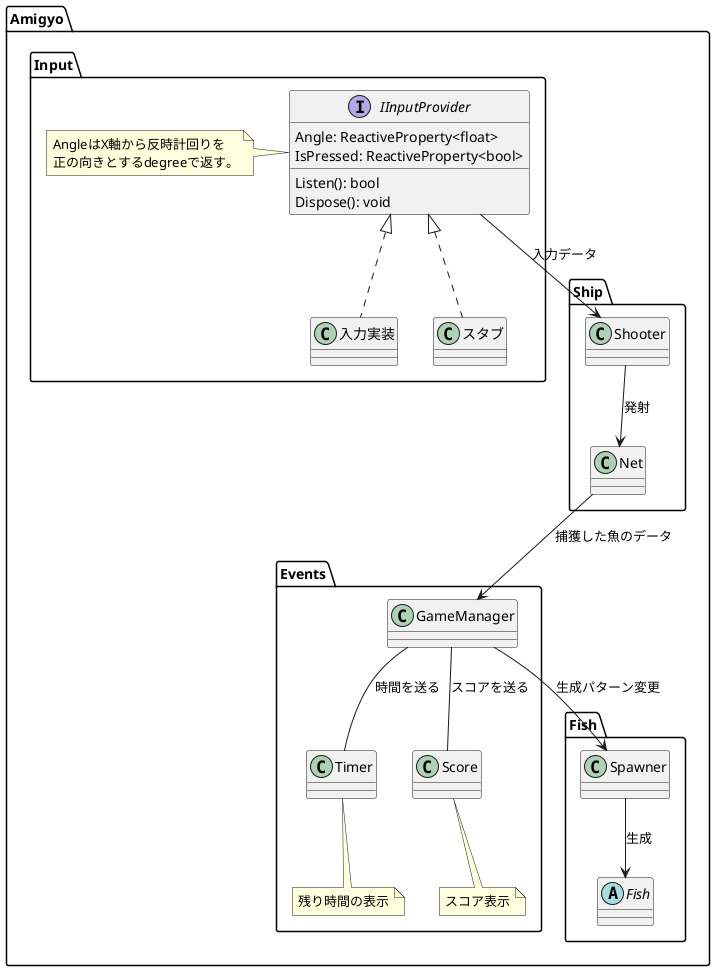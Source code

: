 @startuml

namespace Amigyo {

    namespace Input {
        interface IInputProvider {
            Angle: ReactiveProperty<float>
            IsPressed: ReactiveProperty<bool>
            Listen(): bool
            Dispose(): void
        }
        note left
        AngleはX軸から反時計回りを
        正の向きとするdegreeで返す。
        end note

        IInputProvider <|.. 入力実装
        IInputProvider <|.. スタブ
    }

    namespace Fish{
        class Spawner{

        }
        abstract class Fish

        Spawner --> Fish : 生成
    }

    namespace Events{
        class GameManager

        class Timer{

        }
        note bottom : 残り時間の表示

        class Score{

        }
        note bottom : スコア表示

        GameManager -- Timer : 時間を送る
        GameManager -- Score : スコアを送る
    }

    namespace Ship{
        class Shooter{

        }
        class Net

        Shooter --> Net : 発射
    }

    Amigyo.Events.GameManager --> Amigyo.Fish.Spawner : 生成パターン変更
    Amigyo.Ship.Net --> Amigyo.Events.GameManager : 捕獲した魚のデータ
    Amigyo.Input.IInputProvider --> Amigyo.Ship.Shooter : 入力データ
}
@enduml